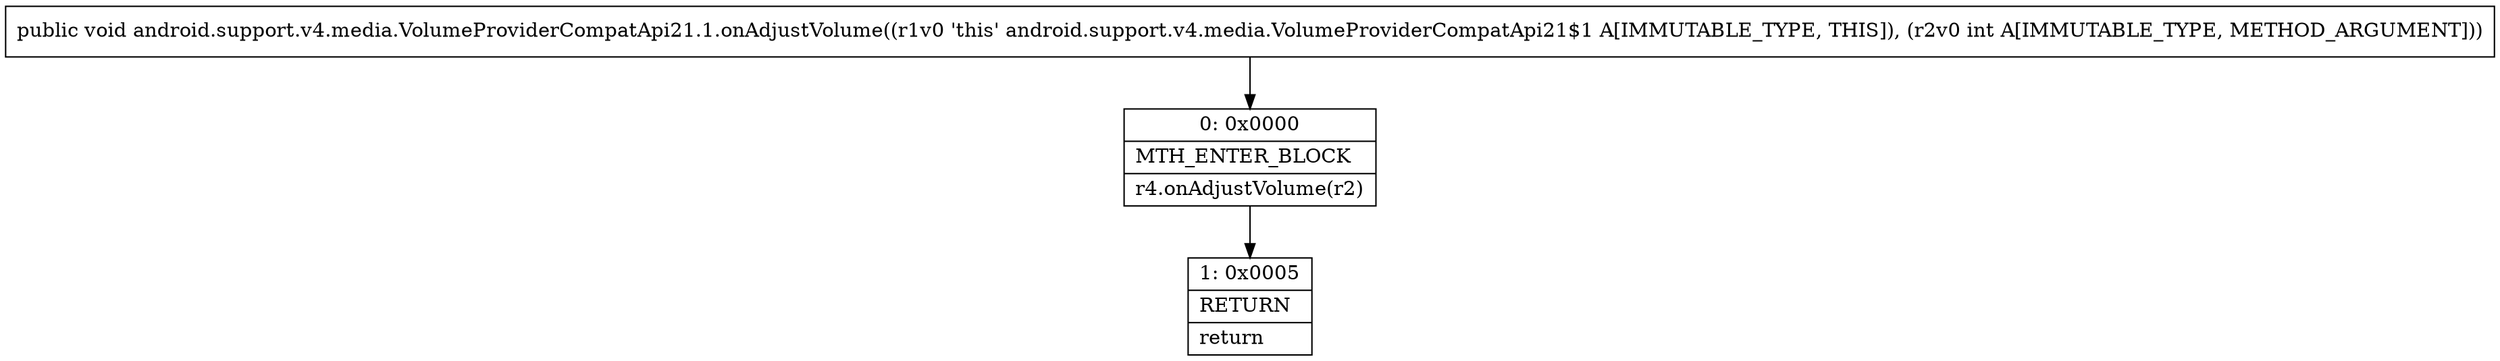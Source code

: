 digraph "CFG forandroid.support.v4.media.VolumeProviderCompatApi21.1.onAdjustVolume(I)V" {
Node_0 [shape=record,label="{0\:\ 0x0000|MTH_ENTER_BLOCK\l|r4.onAdjustVolume(r2)\l}"];
Node_1 [shape=record,label="{1\:\ 0x0005|RETURN\l|return\l}"];
MethodNode[shape=record,label="{public void android.support.v4.media.VolumeProviderCompatApi21.1.onAdjustVolume((r1v0 'this' android.support.v4.media.VolumeProviderCompatApi21$1 A[IMMUTABLE_TYPE, THIS]), (r2v0 int A[IMMUTABLE_TYPE, METHOD_ARGUMENT])) }"];
MethodNode -> Node_0;
Node_0 -> Node_1;
}


